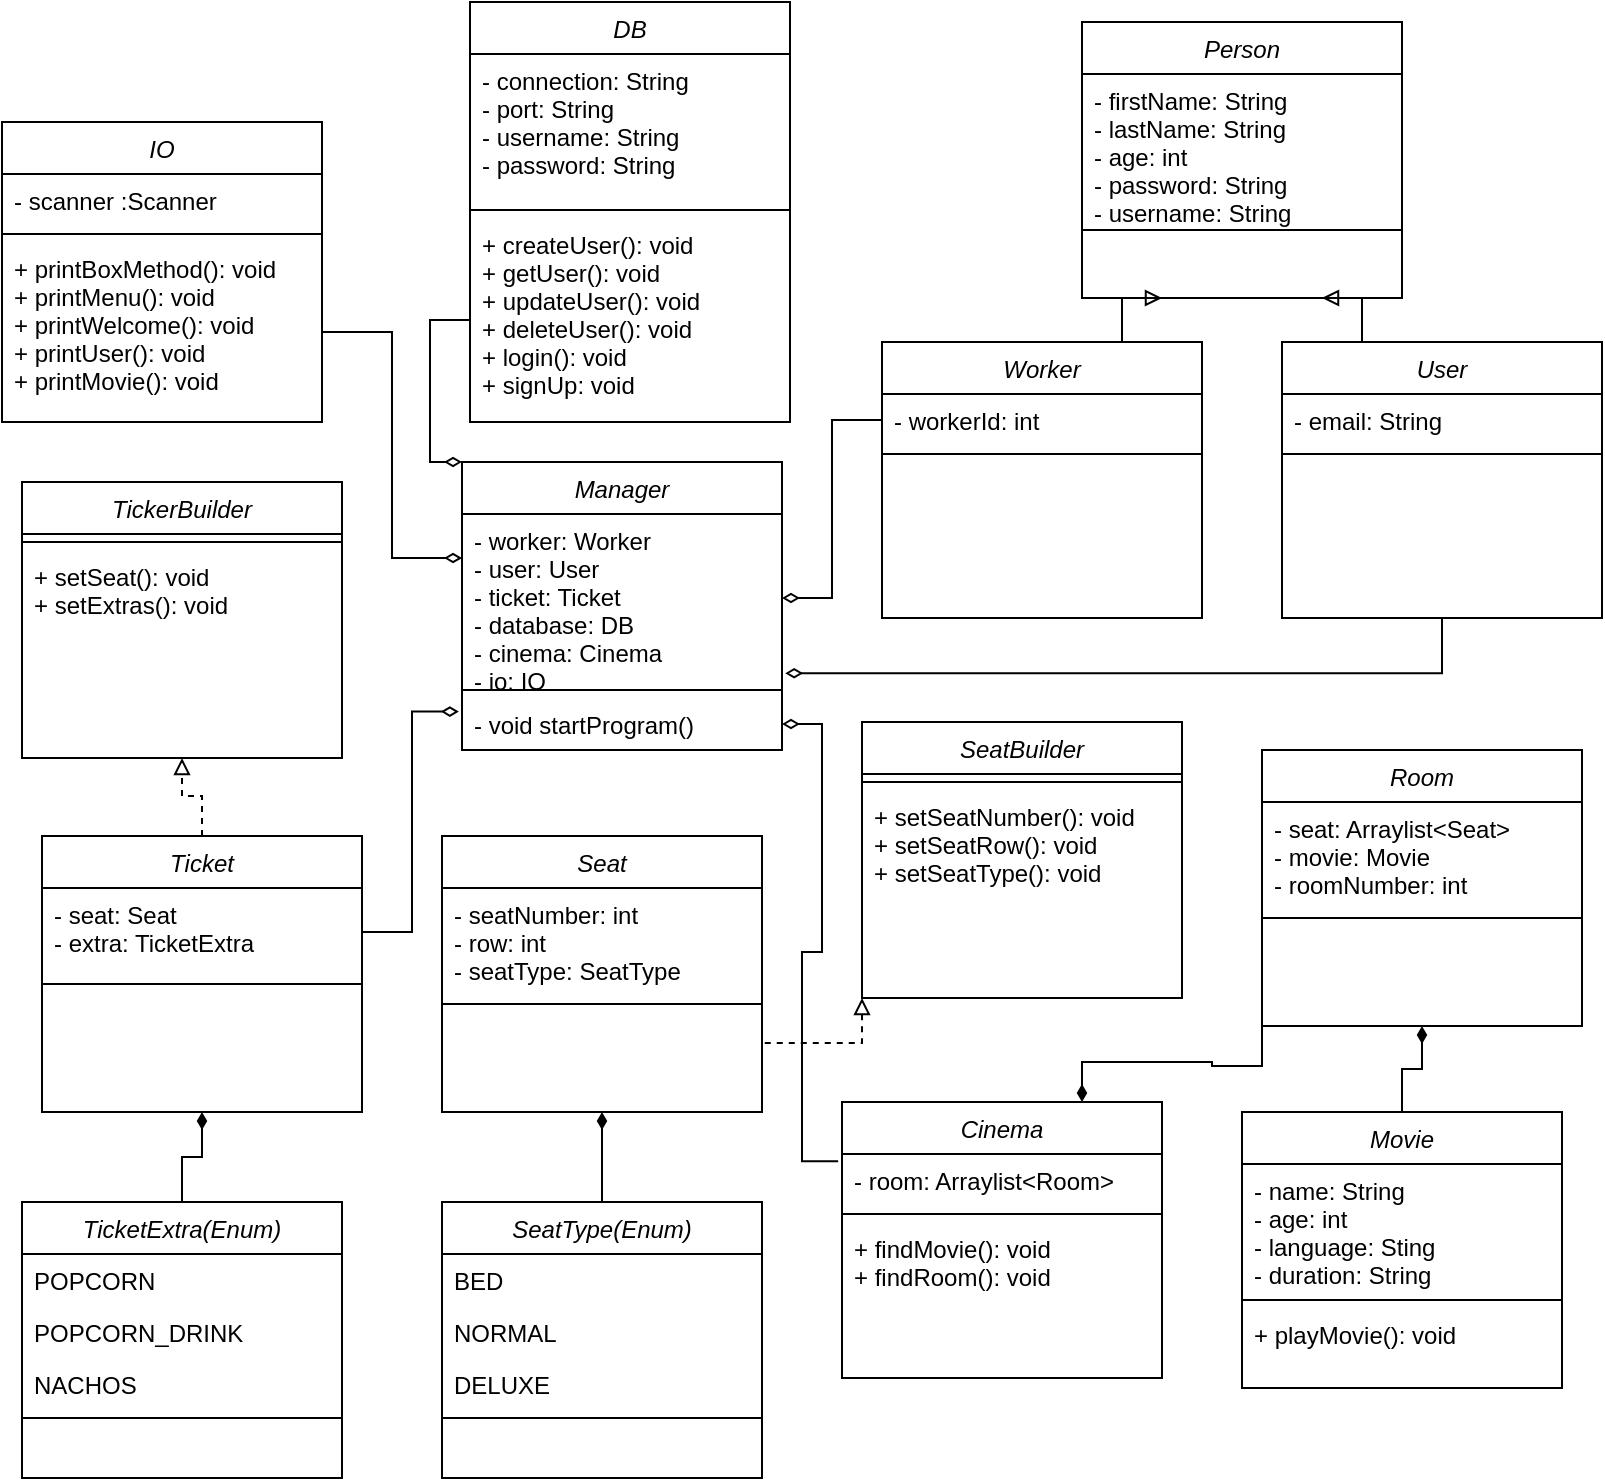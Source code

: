 <mxfile version="16.5.1" type="device"><diagram id="C5RBs43oDa-KdzZeNtuy" name="Page-1"><mxGraphModel dx="1483" dy="916" grid="1" gridSize="10" guides="1" tooltips="1" connect="1" arrows="1" fold="1" page="1" pageScale="1" pageWidth="827" pageHeight="1169" math="0" shadow="0"><root><mxCell id="WIyWlLk6GJQsqaUBKTNV-0"/><mxCell id="WIyWlLk6GJQsqaUBKTNV-1" parent="WIyWlLk6GJQsqaUBKTNV-0"/><mxCell id="zkfFHV4jXpPFQw0GAbJ--0" value="Manager" style="swimlane;fontStyle=2;align=center;verticalAlign=top;childLayout=stackLayout;horizontal=1;startSize=26;horizontalStack=0;resizeParent=1;resizeLast=0;collapsible=1;marginBottom=0;rounded=0;shadow=0;strokeWidth=1;" parent="WIyWlLk6GJQsqaUBKTNV-1" vertex="1"><mxGeometry x="250" y="260" width="160" height="144" as="geometry"><mxRectangle x="230" y="140" width="160" height="26" as="alternateBounds"/></mxGeometry></mxCell><mxCell id="zkfFHV4jXpPFQw0GAbJ--1" value="- worker: Worker&#10;- user: User&#10;- ticket: Ticket&#10;- database: DB&#10;- cinema: Cinema&#10;- io: IO" style="text;align=left;verticalAlign=top;spacingLeft=4;spacingRight=4;overflow=hidden;rotatable=0;points=[[0,0.5],[1,0.5]];portConstraint=eastwest;" parent="zkfFHV4jXpPFQw0GAbJ--0" vertex="1"><mxGeometry y="26" width="160" height="84" as="geometry"/></mxCell><mxCell id="zkfFHV4jXpPFQw0GAbJ--4" value="" style="line;html=1;strokeWidth=1;align=left;verticalAlign=middle;spacingTop=-1;spacingLeft=3;spacingRight=3;rotatable=0;labelPosition=right;points=[];portConstraint=eastwest;" parent="zkfFHV4jXpPFQw0GAbJ--0" vertex="1"><mxGeometry y="110" width="160" height="8" as="geometry"/></mxCell><mxCell id="zkfFHV4jXpPFQw0GAbJ--5" value="- void startProgram()" style="text;align=left;verticalAlign=top;spacingLeft=4;spacingRight=4;overflow=hidden;rotatable=0;points=[[0,0.5],[1,0.5]];portConstraint=eastwest;" parent="zkfFHV4jXpPFQw0GAbJ--0" vertex="1"><mxGeometry y="118" width="160" height="26" as="geometry"/></mxCell><mxCell id="QJfVKUD5wCIvRNekL5CH-98" style="edgeStyle=orthogonalEdgeStyle;rounded=0;orthogonalLoop=1;jettySize=auto;html=1;exitX=0.5;exitY=0;exitDx=0;exitDy=0;entryX=0.5;entryY=1;entryDx=0;entryDy=0;endArrow=diamondThin;endFill=1;" edge="1" parent="WIyWlLk6GJQsqaUBKTNV-1" source="QJfVKUD5wCIvRNekL5CH-0" target="QJfVKUD5wCIvRNekL5CH-54"><mxGeometry relative="1" as="geometry"/></mxCell><mxCell id="QJfVKUD5wCIvRNekL5CH-0" value="Movie" style="swimlane;fontStyle=2;align=center;verticalAlign=top;childLayout=stackLayout;horizontal=1;startSize=26;horizontalStack=0;resizeParent=1;resizeLast=0;collapsible=1;marginBottom=0;rounded=0;shadow=0;strokeWidth=1;" vertex="1" parent="WIyWlLk6GJQsqaUBKTNV-1"><mxGeometry x="640" y="585" width="160" height="138" as="geometry"><mxRectangle x="230" y="140" width="160" height="26" as="alternateBounds"/></mxGeometry></mxCell><mxCell id="QJfVKUD5wCIvRNekL5CH-1" value="- name: String&#10;- age: int&#10;- language: Sting&#10;- duration: String" style="text;align=left;verticalAlign=top;spacingLeft=4;spacingRight=4;overflow=hidden;rotatable=0;points=[[0,0.5],[1,0.5]];portConstraint=eastwest;" vertex="1" parent="QJfVKUD5wCIvRNekL5CH-0"><mxGeometry y="26" width="160" height="64" as="geometry"/></mxCell><mxCell id="QJfVKUD5wCIvRNekL5CH-4" value="" style="line;html=1;strokeWidth=1;align=left;verticalAlign=middle;spacingTop=-1;spacingLeft=3;spacingRight=3;rotatable=0;labelPosition=right;points=[];portConstraint=eastwest;" vertex="1" parent="QJfVKUD5wCIvRNekL5CH-0"><mxGeometry y="90" width="160" height="8" as="geometry"/></mxCell><mxCell id="QJfVKUD5wCIvRNekL5CH-5" value="+ playMovie(): void" style="text;align=left;verticalAlign=top;spacingLeft=4;spacingRight=4;overflow=hidden;rotatable=0;points=[[0,0.5],[1,0.5]];portConstraint=eastwest;" vertex="1" parent="QJfVKUD5wCIvRNekL5CH-0"><mxGeometry y="98" width="160" height="26" as="geometry"/></mxCell><mxCell id="QJfVKUD5wCIvRNekL5CH-91" style="edgeStyle=orthogonalEdgeStyle;rounded=0;orthogonalLoop=1;jettySize=auto;html=1;exitX=0.5;exitY=0;exitDx=0;exitDy=0;entryX=0.5;entryY=1;entryDx=0;entryDy=0;endArrow=block;endFill=0;startArrow=none;startFill=0;dashed=1;" edge="1" parent="WIyWlLk6GJQsqaUBKTNV-1" source="QJfVKUD5wCIvRNekL5CH-6" target="QJfVKUD5wCIvRNekL5CH-24"><mxGeometry relative="1" as="geometry"/></mxCell><mxCell id="QJfVKUD5wCIvRNekL5CH-6" value="Ticket" style="swimlane;fontStyle=2;align=center;verticalAlign=top;childLayout=stackLayout;horizontal=1;startSize=26;horizontalStack=0;resizeParent=1;resizeLast=0;collapsible=1;marginBottom=0;rounded=0;shadow=0;strokeWidth=1;" vertex="1" parent="WIyWlLk6GJQsqaUBKTNV-1"><mxGeometry x="40" y="447" width="160" height="138" as="geometry"><mxRectangle x="230" y="140" width="160" height="26" as="alternateBounds"/></mxGeometry></mxCell><mxCell id="QJfVKUD5wCIvRNekL5CH-7" value="- seat: Seat&#10;- extra: TicketExtra" style="text;align=left;verticalAlign=top;spacingLeft=4;spacingRight=4;overflow=hidden;rotatable=0;points=[[0,0.5],[1,0.5]];portConstraint=eastwest;" vertex="1" parent="QJfVKUD5wCIvRNekL5CH-6"><mxGeometry y="26" width="160" height="44" as="geometry"/></mxCell><mxCell id="QJfVKUD5wCIvRNekL5CH-10" value="" style="line;html=1;strokeWidth=1;align=left;verticalAlign=middle;spacingTop=-1;spacingLeft=3;spacingRight=3;rotatable=0;labelPosition=right;points=[];portConstraint=eastwest;" vertex="1" parent="QJfVKUD5wCIvRNekL5CH-6"><mxGeometry y="70" width="160" height="8" as="geometry"/></mxCell><mxCell id="QJfVKUD5wCIvRNekL5CH-12" value="Worker" style="swimlane;fontStyle=2;align=center;verticalAlign=top;childLayout=stackLayout;horizontal=1;startSize=26;horizontalStack=0;resizeParent=1;resizeLast=0;collapsible=1;marginBottom=0;rounded=0;shadow=0;strokeWidth=1;" vertex="1" parent="WIyWlLk6GJQsqaUBKTNV-1"><mxGeometry x="460" y="200" width="160" height="138" as="geometry"><mxRectangle x="230" y="140" width="160" height="26" as="alternateBounds"/></mxGeometry></mxCell><mxCell id="QJfVKUD5wCIvRNekL5CH-13" value="- workerId: int" style="text;align=left;verticalAlign=top;spacingLeft=4;spacingRight=4;overflow=hidden;rotatable=0;points=[[0,0.5],[1,0.5]];portConstraint=eastwest;" vertex="1" parent="QJfVKUD5wCIvRNekL5CH-12"><mxGeometry y="26" width="160" height="26" as="geometry"/></mxCell><mxCell id="QJfVKUD5wCIvRNekL5CH-16" value="" style="line;html=1;strokeWidth=1;align=left;verticalAlign=middle;spacingTop=-1;spacingLeft=3;spacingRight=3;rotatable=0;labelPosition=right;points=[];portConstraint=eastwest;" vertex="1" parent="QJfVKUD5wCIvRNekL5CH-12"><mxGeometry y="52" width="160" height="8" as="geometry"/></mxCell><mxCell id="QJfVKUD5wCIvRNekL5CH-18" value="IO" style="swimlane;fontStyle=2;align=center;verticalAlign=top;childLayout=stackLayout;horizontal=1;startSize=26;horizontalStack=0;resizeParent=1;resizeLast=0;collapsible=1;marginBottom=0;rounded=0;shadow=0;strokeWidth=1;" vertex="1" parent="WIyWlLk6GJQsqaUBKTNV-1"><mxGeometry x="20" y="90" width="160" height="150" as="geometry"><mxRectangle x="230" y="140" width="160" height="26" as="alternateBounds"/></mxGeometry></mxCell><mxCell id="QJfVKUD5wCIvRNekL5CH-19" value="- scanner :Scanner" style="text;align=left;verticalAlign=top;spacingLeft=4;spacingRight=4;overflow=hidden;rotatable=0;points=[[0,0.5],[1,0.5]];portConstraint=eastwest;" vertex="1" parent="QJfVKUD5wCIvRNekL5CH-18"><mxGeometry y="26" width="160" height="26" as="geometry"/></mxCell><mxCell id="QJfVKUD5wCIvRNekL5CH-22" value="" style="line;html=1;strokeWidth=1;align=left;verticalAlign=middle;spacingTop=-1;spacingLeft=3;spacingRight=3;rotatable=0;labelPosition=right;points=[];portConstraint=eastwest;" vertex="1" parent="QJfVKUD5wCIvRNekL5CH-18"><mxGeometry y="52" width="160" height="8" as="geometry"/></mxCell><mxCell id="QJfVKUD5wCIvRNekL5CH-23" value="+ printBoxMethod(): void&#10;+ printMenu(): void&#10;+ printWelcome(): void&#10;+ printUser(): void&#10;+ printMovie(): void" style="text;align=left;verticalAlign=top;spacingLeft=4;spacingRight=4;overflow=hidden;rotatable=0;points=[[0,0.5],[1,0.5]];portConstraint=eastwest;" vertex="1" parent="QJfVKUD5wCIvRNekL5CH-18"><mxGeometry y="60" width="160" height="90" as="geometry"/></mxCell><mxCell id="QJfVKUD5wCIvRNekL5CH-24" value="TickerBuilder" style="swimlane;fontStyle=2;align=center;verticalAlign=top;childLayout=stackLayout;horizontal=1;startSize=26;horizontalStack=0;resizeParent=1;resizeLast=0;collapsible=1;marginBottom=0;rounded=0;shadow=0;strokeWidth=1;" vertex="1" parent="WIyWlLk6GJQsqaUBKTNV-1"><mxGeometry x="30" y="270" width="160" height="138" as="geometry"><mxRectangle x="230" y="140" width="160" height="26" as="alternateBounds"/></mxGeometry></mxCell><mxCell id="QJfVKUD5wCIvRNekL5CH-28" value="" style="line;html=1;strokeWidth=1;align=left;verticalAlign=middle;spacingTop=-1;spacingLeft=3;spacingRight=3;rotatable=0;labelPosition=right;points=[];portConstraint=eastwest;" vertex="1" parent="QJfVKUD5wCIvRNekL5CH-24"><mxGeometry y="26" width="160" height="8" as="geometry"/></mxCell><mxCell id="QJfVKUD5wCIvRNekL5CH-29" value="+ setSeat(): void&#10;+ setExtras(): void" style="text;align=left;verticalAlign=top;spacingLeft=4;spacingRight=4;overflow=hidden;rotatable=0;points=[[0,0.5],[1,0.5]];portConstraint=eastwest;" vertex="1" parent="QJfVKUD5wCIvRNekL5CH-24"><mxGeometry y="34" width="160" height="66" as="geometry"/></mxCell><mxCell id="QJfVKUD5wCIvRNekL5CH-30" value="Cinema" style="swimlane;fontStyle=2;align=center;verticalAlign=top;childLayout=stackLayout;horizontal=1;startSize=26;horizontalStack=0;resizeParent=1;resizeLast=0;collapsible=1;marginBottom=0;rounded=0;shadow=0;strokeWidth=1;" vertex="1" parent="WIyWlLk6GJQsqaUBKTNV-1"><mxGeometry x="440" y="580" width="160" height="138" as="geometry"><mxRectangle x="230" y="140" width="160" height="26" as="alternateBounds"/></mxGeometry></mxCell><mxCell id="QJfVKUD5wCIvRNekL5CH-31" value="- room: Arraylist&lt;Room&gt;&#10;" style="text;align=left;verticalAlign=top;spacingLeft=4;spacingRight=4;overflow=hidden;rotatable=0;points=[[0,0.5],[1,0.5]];portConstraint=eastwest;" vertex="1" parent="QJfVKUD5wCIvRNekL5CH-30"><mxGeometry y="26" width="160" height="26" as="geometry"/></mxCell><mxCell id="QJfVKUD5wCIvRNekL5CH-34" value="" style="line;html=1;strokeWidth=1;align=left;verticalAlign=middle;spacingTop=-1;spacingLeft=3;spacingRight=3;rotatable=0;labelPosition=right;points=[];portConstraint=eastwest;" vertex="1" parent="QJfVKUD5wCIvRNekL5CH-30"><mxGeometry y="52" width="160" height="8" as="geometry"/></mxCell><mxCell id="QJfVKUD5wCIvRNekL5CH-35" value="+ findMovie(): void&#10;+ findRoom(): void" style="text;align=left;verticalAlign=top;spacingLeft=4;spacingRight=4;overflow=hidden;rotatable=0;points=[[0,0.5],[1,0.5]];portConstraint=eastwest;" vertex="1" parent="QJfVKUD5wCIvRNekL5CH-30"><mxGeometry y="60" width="160" height="40" as="geometry"/></mxCell><mxCell id="QJfVKUD5wCIvRNekL5CH-36" value="DB" style="swimlane;fontStyle=2;align=center;verticalAlign=top;childLayout=stackLayout;horizontal=1;startSize=26;horizontalStack=0;resizeParent=1;resizeLast=0;collapsible=1;marginBottom=0;rounded=0;shadow=0;strokeWidth=1;" vertex="1" parent="WIyWlLk6GJQsqaUBKTNV-1"><mxGeometry x="254" y="30" width="160" height="210" as="geometry"><mxRectangle x="230" y="140" width="160" height="26" as="alternateBounds"/></mxGeometry></mxCell><mxCell id="QJfVKUD5wCIvRNekL5CH-37" value="- connection: String&#10;- port: String&#10;- username: String&#10;- password: String" style="text;align=left;verticalAlign=top;spacingLeft=4;spacingRight=4;overflow=hidden;rotatable=0;points=[[0,0.5],[1,0.5]];portConstraint=eastwest;" vertex="1" parent="QJfVKUD5wCIvRNekL5CH-36"><mxGeometry y="26" width="160" height="74" as="geometry"/></mxCell><mxCell id="QJfVKUD5wCIvRNekL5CH-40" value="" style="line;html=1;strokeWidth=1;align=left;verticalAlign=middle;spacingTop=-1;spacingLeft=3;spacingRight=3;rotatable=0;labelPosition=right;points=[];portConstraint=eastwest;" vertex="1" parent="QJfVKUD5wCIvRNekL5CH-36"><mxGeometry y="100" width="160" height="8" as="geometry"/></mxCell><mxCell id="QJfVKUD5wCIvRNekL5CH-41" value="+ createUser(): void&#10;+ getUser(): void&#10;+ updateUser(): void&#10;+ deleteUser(): void&#10;+ login(): void&#10;+ signUp: void" style="text;align=left;verticalAlign=top;spacingLeft=4;spacingRight=4;overflow=hidden;rotatable=0;points=[[0,0.5],[1,0.5]];portConstraint=eastwest;" vertex="1" parent="QJfVKUD5wCIvRNekL5CH-36"><mxGeometry y="108" width="160" height="102" as="geometry"/></mxCell><mxCell id="QJfVKUD5wCIvRNekL5CH-42" value="Seat" style="swimlane;fontStyle=2;align=center;verticalAlign=top;childLayout=stackLayout;horizontal=1;startSize=26;horizontalStack=0;resizeParent=1;resizeLast=0;collapsible=1;marginBottom=0;rounded=0;shadow=0;strokeWidth=1;" vertex="1" parent="WIyWlLk6GJQsqaUBKTNV-1"><mxGeometry x="240" y="447" width="160" height="138" as="geometry"><mxRectangle x="230" y="140" width="160" height="26" as="alternateBounds"/></mxGeometry></mxCell><mxCell id="QJfVKUD5wCIvRNekL5CH-43" value="- seatNumber: int&#10;- row: int&#10;- seatType: SeatType" style="text;align=left;verticalAlign=top;spacingLeft=4;spacingRight=4;overflow=hidden;rotatable=0;points=[[0,0.5],[1,0.5]];portConstraint=eastwest;" vertex="1" parent="QJfVKUD5wCIvRNekL5CH-42"><mxGeometry y="26" width="160" height="54" as="geometry"/></mxCell><mxCell id="QJfVKUD5wCIvRNekL5CH-46" value="" style="line;html=1;strokeWidth=1;align=left;verticalAlign=middle;spacingTop=-1;spacingLeft=3;spacingRight=3;rotatable=0;labelPosition=right;points=[];portConstraint=eastwest;" vertex="1" parent="QJfVKUD5wCIvRNekL5CH-42"><mxGeometry y="80" width="160" height="8" as="geometry"/></mxCell><mxCell id="QJfVKUD5wCIvRNekL5CH-84" style="edgeStyle=orthogonalEdgeStyle;rounded=0;orthogonalLoop=1;jettySize=auto;html=1;exitX=0.5;exitY=1;exitDx=0;exitDy=0;entryX=1.01;entryY=0.948;entryDx=0;entryDy=0;entryPerimeter=0;endArrow=diamondThin;endFill=0;" edge="1" parent="WIyWlLk6GJQsqaUBKTNV-1" source="QJfVKUD5wCIvRNekL5CH-48" target="zkfFHV4jXpPFQw0GAbJ--1"><mxGeometry relative="1" as="geometry"/></mxCell><mxCell id="QJfVKUD5wCIvRNekL5CH-48" value="User" style="swimlane;fontStyle=2;align=center;verticalAlign=top;childLayout=stackLayout;horizontal=1;startSize=26;horizontalStack=0;resizeParent=1;resizeLast=0;collapsible=1;marginBottom=0;rounded=0;shadow=0;strokeWidth=1;" vertex="1" parent="WIyWlLk6GJQsqaUBKTNV-1"><mxGeometry x="660" y="200" width="160" height="138" as="geometry"><mxRectangle x="230" y="140" width="160" height="26" as="alternateBounds"/></mxGeometry></mxCell><mxCell id="QJfVKUD5wCIvRNekL5CH-49" value="- email: String" style="text;align=left;verticalAlign=top;spacingLeft=4;spacingRight=4;overflow=hidden;rotatable=0;points=[[0,0.5],[1,0.5]];portConstraint=eastwest;" vertex="1" parent="QJfVKUD5wCIvRNekL5CH-48"><mxGeometry y="26" width="160" height="26" as="geometry"/></mxCell><mxCell id="QJfVKUD5wCIvRNekL5CH-52" value="" style="line;html=1;strokeWidth=1;align=left;verticalAlign=middle;spacingTop=-1;spacingLeft=3;spacingRight=3;rotatable=0;labelPosition=right;points=[];portConstraint=eastwest;" vertex="1" parent="QJfVKUD5wCIvRNekL5CH-48"><mxGeometry y="52" width="160" height="8" as="geometry"/></mxCell><mxCell id="QJfVKUD5wCIvRNekL5CH-90" style="edgeStyle=orthogonalEdgeStyle;rounded=0;orthogonalLoop=1;jettySize=auto;html=1;exitX=0;exitY=1;exitDx=0;exitDy=0;entryX=0.75;entryY=0;entryDx=0;entryDy=0;endArrow=diamondThin;endFill=1;" edge="1" parent="WIyWlLk6GJQsqaUBKTNV-1" source="QJfVKUD5wCIvRNekL5CH-54" target="QJfVKUD5wCIvRNekL5CH-30"><mxGeometry relative="1" as="geometry"/></mxCell><mxCell id="QJfVKUD5wCIvRNekL5CH-54" value="Room" style="swimlane;fontStyle=2;align=center;verticalAlign=top;childLayout=stackLayout;horizontal=1;startSize=26;horizontalStack=0;resizeParent=1;resizeLast=0;collapsible=1;marginBottom=0;rounded=0;shadow=0;strokeWidth=1;" vertex="1" parent="WIyWlLk6GJQsqaUBKTNV-1"><mxGeometry x="650" y="404" width="160" height="138" as="geometry"><mxRectangle x="230" y="140" width="160" height="26" as="alternateBounds"/></mxGeometry></mxCell><mxCell id="QJfVKUD5wCIvRNekL5CH-55" value="- seat: Arraylist&lt;Seat&gt;&#10;- movie: Movie&#10;- roomNumber: int" style="text;align=left;verticalAlign=top;spacingLeft=4;spacingRight=4;overflow=hidden;rotatable=0;points=[[0,0.5],[1,0.5]];portConstraint=eastwest;" vertex="1" parent="QJfVKUD5wCIvRNekL5CH-54"><mxGeometry y="26" width="160" height="54" as="geometry"/></mxCell><mxCell id="QJfVKUD5wCIvRNekL5CH-58" value="" style="line;html=1;strokeWidth=1;align=left;verticalAlign=middle;spacingTop=-1;spacingLeft=3;spacingRight=3;rotatable=0;labelPosition=right;points=[];portConstraint=eastwest;" vertex="1" parent="QJfVKUD5wCIvRNekL5CH-54"><mxGeometry y="80" width="160" height="8" as="geometry"/></mxCell><mxCell id="QJfVKUD5wCIvRNekL5CH-95" style="edgeStyle=orthogonalEdgeStyle;rounded=0;orthogonalLoop=1;jettySize=auto;html=1;exitX=0.25;exitY=1;exitDx=0;exitDy=0;entryX=0.75;entryY=0;entryDx=0;entryDy=0;endArrow=none;endFill=0;startArrow=block;startFill=0;" edge="1" parent="WIyWlLk6GJQsqaUBKTNV-1" source="QJfVKUD5wCIvRNekL5CH-61" target="QJfVKUD5wCIvRNekL5CH-12"><mxGeometry relative="1" as="geometry"/></mxCell><mxCell id="QJfVKUD5wCIvRNekL5CH-96" style="edgeStyle=orthogonalEdgeStyle;rounded=0;orthogonalLoop=1;jettySize=auto;html=1;exitX=0.75;exitY=1;exitDx=0;exitDy=0;entryX=0.25;entryY=0;entryDx=0;entryDy=0;endArrow=none;endFill=0;startArrow=block;startFill=0;" edge="1" parent="WIyWlLk6GJQsqaUBKTNV-1" source="QJfVKUD5wCIvRNekL5CH-61" target="QJfVKUD5wCIvRNekL5CH-48"><mxGeometry relative="1" as="geometry"/></mxCell><mxCell id="QJfVKUD5wCIvRNekL5CH-61" value="Person" style="swimlane;fontStyle=2;align=center;verticalAlign=top;childLayout=stackLayout;horizontal=1;startSize=26;horizontalStack=0;resizeParent=1;resizeLast=0;collapsible=1;marginBottom=0;rounded=0;shadow=0;strokeWidth=1;" vertex="1" parent="WIyWlLk6GJQsqaUBKTNV-1"><mxGeometry x="560" y="40" width="160" height="138" as="geometry"><mxRectangle x="230" y="140" width="160" height="26" as="alternateBounds"/></mxGeometry></mxCell><mxCell id="QJfVKUD5wCIvRNekL5CH-62" value="- firstName: String&#10;- lastName: String&#10;- age: int&#10;- password: String&#10;- username: String" style="text;align=left;verticalAlign=top;spacingLeft=4;spacingRight=4;overflow=hidden;rotatable=0;points=[[0,0.5],[1,0.5]];portConstraint=eastwest;" vertex="1" parent="QJfVKUD5wCIvRNekL5CH-61"><mxGeometry y="26" width="160" height="74" as="geometry"/></mxCell><mxCell id="QJfVKUD5wCIvRNekL5CH-65" value="" style="line;html=1;strokeWidth=1;align=left;verticalAlign=middle;spacingTop=-1;spacingLeft=3;spacingRight=3;rotatable=0;labelPosition=right;points=[];portConstraint=eastwest;" vertex="1" parent="QJfVKUD5wCIvRNekL5CH-61"><mxGeometry y="100" width="160" height="8" as="geometry"/></mxCell><mxCell id="QJfVKUD5wCIvRNekL5CH-93" style="edgeStyle=orthogonalEdgeStyle;rounded=0;orthogonalLoop=1;jettySize=auto;html=1;exitX=0.5;exitY=0;exitDx=0;exitDy=0;entryX=0.5;entryY=1;entryDx=0;entryDy=0;endArrow=diamondThin;endFill=1;" edge="1" parent="WIyWlLk6GJQsqaUBKTNV-1" source="QJfVKUD5wCIvRNekL5CH-67" target="QJfVKUD5wCIvRNekL5CH-42"><mxGeometry relative="1" as="geometry"/></mxCell><mxCell id="QJfVKUD5wCIvRNekL5CH-67" value="SeatType(Enum)" style="swimlane;fontStyle=2;align=center;verticalAlign=top;childLayout=stackLayout;horizontal=1;startSize=26;horizontalStack=0;resizeParent=1;resizeLast=0;collapsible=1;marginBottom=0;rounded=0;shadow=0;strokeWidth=1;" vertex="1" parent="WIyWlLk6GJQsqaUBKTNV-1"><mxGeometry x="240" y="630" width="160" height="138" as="geometry"><mxRectangle x="230" y="140" width="160" height="26" as="alternateBounds"/></mxGeometry></mxCell><mxCell id="QJfVKUD5wCIvRNekL5CH-68" value="BED" style="text;align=left;verticalAlign=top;spacingLeft=4;spacingRight=4;overflow=hidden;rotatable=0;points=[[0,0.5],[1,0.5]];portConstraint=eastwest;" vertex="1" parent="QJfVKUD5wCIvRNekL5CH-67"><mxGeometry y="26" width="160" height="26" as="geometry"/></mxCell><mxCell id="QJfVKUD5wCIvRNekL5CH-69" value="NORMAL" style="text;align=left;verticalAlign=top;spacingLeft=4;spacingRight=4;overflow=hidden;rotatable=0;points=[[0,0.5],[1,0.5]];portConstraint=eastwest;rounded=0;shadow=0;html=0;" vertex="1" parent="QJfVKUD5wCIvRNekL5CH-67"><mxGeometry y="52" width="160" height="26" as="geometry"/></mxCell><mxCell id="QJfVKUD5wCIvRNekL5CH-70" value="DELUXE" style="text;align=left;verticalAlign=top;spacingLeft=4;spacingRight=4;overflow=hidden;rotatable=0;points=[[0,0.5],[1,0.5]];portConstraint=eastwest;rounded=0;shadow=0;html=0;" vertex="1" parent="QJfVKUD5wCIvRNekL5CH-67"><mxGeometry y="78" width="160" height="26" as="geometry"/></mxCell><mxCell id="QJfVKUD5wCIvRNekL5CH-71" value="" style="line;html=1;strokeWidth=1;align=left;verticalAlign=middle;spacingTop=-1;spacingLeft=3;spacingRight=3;rotatable=0;labelPosition=right;points=[];portConstraint=eastwest;" vertex="1" parent="QJfVKUD5wCIvRNekL5CH-67"><mxGeometry y="104" width="160" height="8" as="geometry"/></mxCell><mxCell id="QJfVKUD5wCIvRNekL5CH-94" style="edgeStyle=orthogonalEdgeStyle;rounded=0;orthogonalLoop=1;jettySize=auto;html=1;exitX=0;exitY=1;exitDx=0;exitDy=0;entryX=1;entryY=0.75;entryDx=0;entryDy=0;startArrow=block;startFill=0;dashed=1;endArrow=none;endFill=0;" edge="1" parent="WIyWlLk6GJQsqaUBKTNV-1" source="QJfVKUD5wCIvRNekL5CH-74" target="QJfVKUD5wCIvRNekL5CH-42"><mxGeometry relative="1" as="geometry"/></mxCell><mxCell id="QJfVKUD5wCIvRNekL5CH-74" value="SeatBuilder" style="swimlane;fontStyle=2;align=center;verticalAlign=top;childLayout=stackLayout;horizontal=1;startSize=26;horizontalStack=0;resizeParent=1;resizeLast=0;collapsible=1;marginBottom=0;rounded=0;shadow=0;strokeWidth=1;" vertex="1" parent="WIyWlLk6GJQsqaUBKTNV-1"><mxGeometry x="450" y="390" width="160" height="138" as="geometry"><mxRectangle x="230" y="140" width="160" height="26" as="alternateBounds"/></mxGeometry></mxCell><mxCell id="QJfVKUD5wCIvRNekL5CH-75" value="" style="line;html=1;strokeWidth=1;align=left;verticalAlign=middle;spacingTop=-1;spacingLeft=3;spacingRight=3;rotatable=0;labelPosition=right;points=[];portConstraint=eastwest;" vertex="1" parent="QJfVKUD5wCIvRNekL5CH-74"><mxGeometry y="26" width="160" height="8" as="geometry"/></mxCell><mxCell id="QJfVKUD5wCIvRNekL5CH-76" value="+ setSeatNumber(): void&#10;+ setSeatRow(): void&#10;+ setSeatType(): void&#10; " style="text;align=left;verticalAlign=top;spacingLeft=4;spacingRight=4;overflow=hidden;rotatable=0;points=[[0,0.5],[1,0.5]];portConstraint=eastwest;" vertex="1" parent="QJfVKUD5wCIvRNekL5CH-74"><mxGeometry y="34" width="160" height="66" as="geometry"/></mxCell><mxCell id="QJfVKUD5wCIvRNekL5CH-92" style="edgeStyle=orthogonalEdgeStyle;rounded=0;orthogonalLoop=1;jettySize=auto;html=1;exitX=0.5;exitY=0;exitDx=0;exitDy=0;entryX=0.5;entryY=1;entryDx=0;entryDy=0;endArrow=diamondThin;endFill=1;" edge="1" parent="WIyWlLk6GJQsqaUBKTNV-1" source="QJfVKUD5wCIvRNekL5CH-77" target="QJfVKUD5wCIvRNekL5CH-6"><mxGeometry relative="1" as="geometry"/></mxCell><mxCell id="QJfVKUD5wCIvRNekL5CH-77" value="TicketExtra(Enum)" style="swimlane;fontStyle=2;align=center;verticalAlign=top;childLayout=stackLayout;horizontal=1;startSize=26;horizontalStack=0;resizeParent=1;resizeLast=0;collapsible=1;marginBottom=0;rounded=0;shadow=0;strokeWidth=1;" vertex="1" parent="WIyWlLk6GJQsqaUBKTNV-1"><mxGeometry x="30" y="630" width="160" height="138" as="geometry"><mxRectangle x="230" y="140" width="160" height="26" as="alternateBounds"/></mxGeometry></mxCell><mxCell id="QJfVKUD5wCIvRNekL5CH-78" value="POPCORN" style="text;align=left;verticalAlign=top;spacingLeft=4;spacingRight=4;overflow=hidden;rotatable=0;points=[[0,0.5],[1,0.5]];portConstraint=eastwest;" vertex="1" parent="QJfVKUD5wCIvRNekL5CH-77"><mxGeometry y="26" width="160" height="26" as="geometry"/></mxCell><mxCell id="QJfVKUD5wCIvRNekL5CH-79" value="POPCORN_DRINK" style="text;align=left;verticalAlign=top;spacingLeft=4;spacingRight=4;overflow=hidden;rotatable=0;points=[[0,0.5],[1,0.5]];portConstraint=eastwest;rounded=0;shadow=0;html=0;" vertex="1" parent="QJfVKUD5wCIvRNekL5CH-77"><mxGeometry y="52" width="160" height="26" as="geometry"/></mxCell><mxCell id="QJfVKUD5wCIvRNekL5CH-80" value="NACHOS" style="text;align=left;verticalAlign=top;spacingLeft=4;spacingRight=4;overflow=hidden;rotatable=0;points=[[0,0.5],[1,0.5]];portConstraint=eastwest;rounded=0;shadow=0;html=0;" vertex="1" parent="QJfVKUD5wCIvRNekL5CH-77"><mxGeometry y="78" width="160" height="26" as="geometry"/></mxCell><mxCell id="QJfVKUD5wCIvRNekL5CH-81" value="" style="line;html=1;strokeWidth=1;align=left;verticalAlign=middle;spacingTop=-1;spacingLeft=3;spacingRight=3;rotatable=0;labelPosition=right;points=[];portConstraint=eastwest;" vertex="1" parent="QJfVKUD5wCIvRNekL5CH-77"><mxGeometry y="104" width="160" height="8" as="geometry"/></mxCell><mxCell id="QJfVKUD5wCIvRNekL5CH-83" style="edgeStyle=orthogonalEdgeStyle;rounded=0;orthogonalLoop=1;jettySize=auto;html=1;exitX=0;exitY=0.5;exitDx=0;exitDy=0;endArrow=diamondThin;endFill=0;" edge="1" parent="WIyWlLk6GJQsqaUBKTNV-1" source="QJfVKUD5wCIvRNekL5CH-13" target="zkfFHV4jXpPFQw0GAbJ--1"><mxGeometry relative="1" as="geometry"/></mxCell><mxCell id="QJfVKUD5wCIvRNekL5CH-86" style="edgeStyle=orthogonalEdgeStyle;rounded=0;orthogonalLoop=1;jettySize=auto;html=1;exitX=1;exitY=0.5;exitDx=0;exitDy=0;entryX=-0.01;entryY=0.262;entryDx=0;entryDy=0;entryPerimeter=0;endArrow=diamondThin;endFill=0;" edge="1" parent="WIyWlLk6GJQsqaUBKTNV-1" source="QJfVKUD5wCIvRNekL5CH-7" target="zkfFHV4jXpPFQw0GAbJ--5"><mxGeometry relative="1" as="geometry"/></mxCell><mxCell id="QJfVKUD5wCIvRNekL5CH-87" style="edgeStyle=orthogonalEdgeStyle;rounded=0;orthogonalLoop=1;jettySize=auto;html=1;exitX=0;exitY=0.5;exitDx=0;exitDy=0;entryX=0;entryY=0;entryDx=0;entryDy=0;endArrow=diamondThin;endFill=0;" edge="1" parent="WIyWlLk6GJQsqaUBKTNV-1" source="QJfVKUD5wCIvRNekL5CH-41" target="zkfFHV4jXpPFQw0GAbJ--0"><mxGeometry relative="1" as="geometry"/></mxCell><mxCell id="QJfVKUD5wCIvRNekL5CH-89" style="edgeStyle=orthogonalEdgeStyle;rounded=0;orthogonalLoop=1;jettySize=auto;html=1;exitX=1;exitY=0.5;exitDx=0;exitDy=0;entryX=-0.012;entryY=0.138;entryDx=0;entryDy=0;entryPerimeter=0;startArrow=diamondThin;startFill=0;endArrow=none;endFill=0;" edge="1" parent="WIyWlLk6GJQsqaUBKTNV-1" source="zkfFHV4jXpPFQw0GAbJ--5" target="QJfVKUD5wCIvRNekL5CH-31"><mxGeometry relative="1" as="geometry"/></mxCell><mxCell id="QJfVKUD5wCIvRNekL5CH-97" style="edgeStyle=orthogonalEdgeStyle;rounded=0;orthogonalLoop=1;jettySize=auto;html=1;exitX=1;exitY=0.5;exitDx=0;exitDy=0;entryX=0;entryY=0.262;entryDx=0;entryDy=0;entryPerimeter=0;endArrow=diamondThin;endFill=0;" edge="1" parent="WIyWlLk6GJQsqaUBKTNV-1" source="QJfVKUD5wCIvRNekL5CH-23" target="zkfFHV4jXpPFQw0GAbJ--1"><mxGeometry relative="1" as="geometry"/></mxCell></root></mxGraphModel></diagram></mxfile>